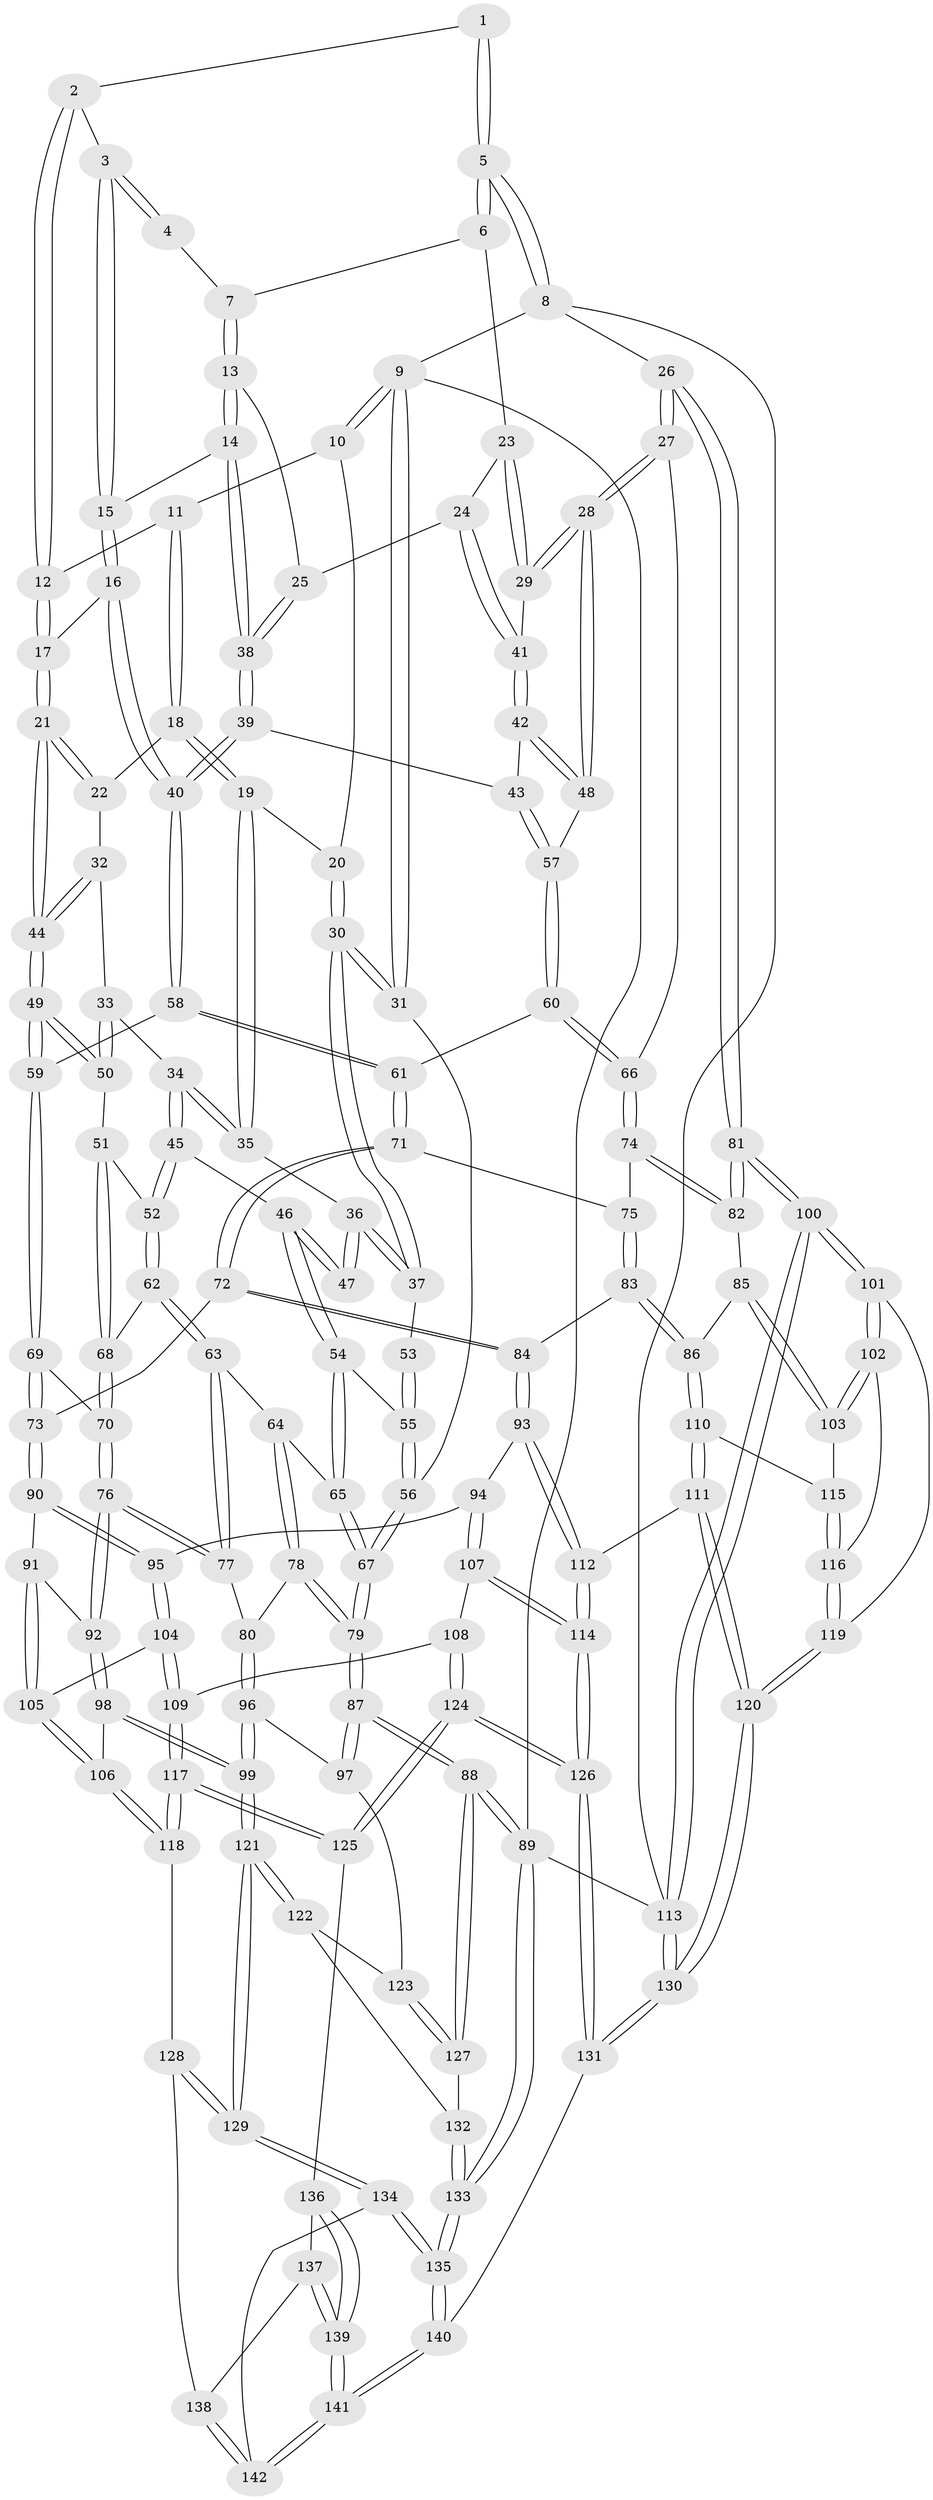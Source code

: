 // coarse degree distribution, {4: 0.45348837209302323, 3: 0.11627906976744186, 6: 0.10465116279069768, 5: 0.29069767441860467, 2: 0.023255813953488372, 7: 0.011627906976744186}
// Generated by graph-tools (version 1.1) at 2025/42/03/06/25 10:42:29]
// undirected, 142 vertices, 352 edges
graph export_dot {
graph [start="1"]
  node [color=gray90,style=filled];
  1 [pos="+0.948324433910613+0"];
  2 [pos="+0.5719546203718711+0"];
  3 [pos="+0.6985261897845942+0.07814848191159297"];
  4 [pos="+0.778622591333542+0.07685030912081464"];
  5 [pos="+1+0"];
  6 [pos="+0.9155531877251809+0.0668666487809213"];
  7 [pos="+0.7840201299643782+0.09434083261015713"];
  8 [pos="+1+0"];
  9 [pos="+0+0"];
  10 [pos="+0.12893184771402869+0"];
  11 [pos="+0.47414992621078184+0"];
  12 [pos="+0.48471974617817254+0"];
  13 [pos="+0.7866009260954192+0.13153294279456343"];
  14 [pos="+0.7107017732785221+0.15022462273086"];
  15 [pos="+0.7036828988726685+0.1471091170741646"];
  16 [pos="+0.6352659858673988+0.17892946031468926"];
  17 [pos="+0.5253723932079374+0.19481882495165512"];
  18 [pos="+0.3056836834348123+0.07924663288919759"];
  19 [pos="+0.18963767204489354+0.10221447392495413"];
  20 [pos="+0.18255759960931553+0.09421719586292164"];
  21 [pos="+0.5046433094818804+0.25288331239359213"];
  22 [pos="+0.3119818501022631+0.11231406751939393"];
  23 [pos="+0.9122103098017837+0.0747382643884166"];
  24 [pos="+0.8346949569371548+0.15410690836094776"];
  25 [pos="+0.8173631383367765+0.15012242223707234"];
  26 [pos="+1+0.32474223424917176"];
  27 [pos="+1+0.32915930641637126"];
  28 [pos="+1+0.31367456215069855"];
  29 [pos="+0.9366704672811895+0.20795398205334348"];
  30 [pos="+0+0"];
  31 [pos="+0+0"];
  32 [pos="+0.3070407193833946+0.19232417477772262"];
  33 [pos="+0.26851315073172927+0.2277555448113175"];
  34 [pos="+0.24989778233599383+0.23408972943656484"];
  35 [pos="+0.18623152058880302+0.11749362931737259"];
  36 [pos="+0.12268768968185657+0.1926417457905343"];
  37 [pos="+0+0.12800697643738368"];
  38 [pos="+0.7492926866397026+0.22262781774740054"];
  39 [pos="+0.7559697373798707+0.26961175456513053"];
  40 [pos="+0.73838719338297+0.2811145451986606"];
  41 [pos="+0.8461376861774512+0.1912614834674287"];
  42 [pos="+0.829558389746833+0.24200973442184726"];
  43 [pos="+0.7640458719803073+0.2701212387455006"];
  44 [pos="+0.5005191595793763+0.27055165203108483"];
  45 [pos="+0.2160791866342552+0.2789993008745958"];
  46 [pos="+0.1465305677158154+0.26851348067974234"];
  47 [pos="+0.1423607226531092+0.2595295318867465"];
  48 [pos="+0.9284101328846127+0.31112650976152734"];
  49 [pos="+0.500546206318101+0.2764530204475248"];
  50 [pos="+0.37032647527942764+0.3107337500258431"];
  51 [pos="+0.2969742406298782+0.3610702231700875"];
  52 [pos="+0.2491753303653362+0.35279142153761667"];
  53 [pos="+0+0.23343034008742486"];
  54 [pos="+0.0884150867830492+0.33340682517858405"];
  55 [pos="+0.06124253012663499+0.3120999585868288"];
  56 [pos="+0+0.35877431191276554"];
  57 [pos="+0.8398145953440711+0.35187887157059783"];
  58 [pos="+0.6758155507311712+0.35276040173601114"];
  59 [pos="+0.5091560898000326+0.29445812189706627"];
  60 [pos="+0.8178079078417675+0.3954570692387208"];
  61 [pos="+0.6997372831180643+0.4003660105091983"];
  62 [pos="+0.1854739307469022+0.42861897717907654"];
  63 [pos="+0.1718062188293344+0.4420429121981881"];
  64 [pos="+0.12043357445529057+0.43606581319779897"];
  65 [pos="+0.08479602876734302+0.38509374314857137"];
  66 [pos="+0.8787804000224256+0.48804867315596584"];
  67 [pos="+0+0.40925282236814936"];
  68 [pos="+0.3393350464362484+0.45109234256570707"];
  69 [pos="+0.4716257485480598+0.48127576763010776"];
  70 [pos="+0.3793809857240399+0.5150892833773745"];
  71 [pos="+0.6935449010704337+0.47729403725992137"];
  72 [pos="+0.6162668748949763+0.5322848409570414"];
  73 [pos="+0.5472727508924831+0.5427600047869316"];
  74 [pos="+0.8744006244488889+0.5018321443030002"];
  75 [pos="+0.7619453012145536+0.5235022307893119"];
  76 [pos="+0.3212853224034275+0.5776803017044858"];
  77 [pos="+0.23737497382244438+0.536949805434427"];
  78 [pos="+0.028053691392810286+0.5670846459570146"];
  79 [pos="+0+0.6126015078919262"];
  80 [pos="+0.10470675643502111+0.6105089948205589"];
  81 [pos="+1+0.5412091769584716"];
  82 [pos="+0.9062783462574558+0.5710655080979774"];
  83 [pos="+0.7553768354841555+0.6680571827911"];
  84 [pos="+0.7177534947152209+0.6698134490384899"];
  85 [pos="+0.8974737223494809+0.6100415176571201"];
  86 [pos="+0.7766252691273885+0.6799576218163519"];
  87 [pos="+0+0.7357379795599738"];
  88 [pos="+0+0.871460430209905"];
  89 [pos="+0+1"];
  90 [pos="+0.5423226689082792+0.6354381666574316"];
  91 [pos="+0.41984470973731997+0.6551490982917221"];
  92 [pos="+0.32095942530400007+0.6068405089637814"];
  93 [pos="+0.6600645936943734+0.7040550080444075"];
  94 [pos="+0.5931914012551058+0.6906920492032816"];
  95 [pos="+0.54403227926038+0.6413267738697632"];
  96 [pos="+0.16567119717805492+0.7285605526481388"];
  97 [pos="+0.024583974531545785+0.7593659049927999"];
  98 [pos="+0.283951617598626+0.7023175005249634"];
  99 [pos="+0.2075903728263062+0.7494893199160553"];
  100 [pos="+1+0.7813591361821445"];
  101 [pos="+1+0.761735254643964"];
  102 [pos="+0.9983865645783525+0.7268904240761709"];
  103 [pos="+0.9668081234373799+0.7042977012281401"];
  104 [pos="+0.4753397591038004+0.733283163288119"];
  105 [pos="+0.4590390566762966+0.7348354809011411"];
  106 [pos="+0.38990302916403613+0.7837519429592557"];
  107 [pos="+0.5501091348307634+0.7886721868813499"];
  108 [pos="+0.5364540928677556+0.7909087756790525"];
  109 [pos="+0.5338683930243401+0.7905602196559256"];
  110 [pos="+0.7926054588444393+0.7194232931798947"];
  111 [pos="+0.782234677577183+0.8074707147564004"];
  112 [pos="+0.6587088937390165+0.8178283539060877"];
  113 [pos="+1+1"];
  114 [pos="+0.6369578525347767+0.8430196040253997"];
  115 [pos="+0.8426076627476827+0.7317232453019259"];
  116 [pos="+0.8982656178887526+0.7863183261440216"];
  117 [pos="+0.43487804606808367+0.8616321004782198"];
  118 [pos="+0.39953409198483353+0.8246731587902074"];
  119 [pos="+0.8630009999018866+0.8722870055472024"];
  120 [pos="+0.8366135701461389+0.9012349390795769"];
  121 [pos="+0.20358768505232674+0.8261215805573122"];
  122 [pos="+0.11295381432276119+0.8613566890348733"];
  123 [pos="+0.07142716964674688+0.8315538998928529"];
  124 [pos="+0.5281778620046321+0.9463663950158049"];
  125 [pos="+0.43525873702345846+0.8628491653853393"];
  126 [pos="+0.6215553674739793+1"];
  127 [pos="+0.025462929393225798+0.8758980097249557"];
  128 [pos="+0.3075562256865808+0.8808705034780243"];
  129 [pos="+0.2179363929079511+0.857925237753936"];
  130 [pos="+0.8293701047354113+1"];
  131 [pos="+0.6495747914053865+1"];
  132 [pos="+0.08769552896001039+0.8910054714134897"];
  133 [pos="+0.08357822575643396+1"];
  134 [pos="+0.20306909235555892+0.9667859047884961"];
  135 [pos="+0.12920514171610756+1"];
  136 [pos="+0.41865722752709233+0.8867411648579602"];
  137 [pos="+0.3664817231286463+0.913733147519626"];
  138 [pos="+0.32072023685316775+0.9058962176035961"];
  139 [pos="+0.3665964586790224+1"];
  140 [pos="+0.3713557792562886+1"];
  141 [pos="+0.36606739925535775+1"];
  142 [pos="+0.3231669318546323+0.9328689599281469"];
  1 -- 2;
  1 -- 5;
  1 -- 5;
  2 -- 3;
  2 -- 12;
  2 -- 12;
  3 -- 4;
  3 -- 4;
  3 -- 15;
  3 -- 15;
  4 -- 7;
  5 -- 6;
  5 -- 6;
  5 -- 8;
  5 -- 8;
  6 -- 7;
  6 -- 23;
  7 -- 13;
  7 -- 13;
  8 -- 9;
  8 -- 26;
  8 -- 113;
  9 -- 10;
  9 -- 10;
  9 -- 31;
  9 -- 31;
  9 -- 89;
  10 -- 11;
  10 -- 20;
  11 -- 12;
  11 -- 18;
  11 -- 18;
  12 -- 17;
  12 -- 17;
  13 -- 14;
  13 -- 14;
  13 -- 25;
  14 -- 15;
  14 -- 38;
  14 -- 38;
  15 -- 16;
  15 -- 16;
  16 -- 17;
  16 -- 40;
  16 -- 40;
  17 -- 21;
  17 -- 21;
  18 -- 19;
  18 -- 19;
  18 -- 22;
  19 -- 20;
  19 -- 35;
  19 -- 35;
  20 -- 30;
  20 -- 30;
  21 -- 22;
  21 -- 22;
  21 -- 44;
  21 -- 44;
  22 -- 32;
  23 -- 24;
  23 -- 29;
  23 -- 29;
  24 -- 25;
  24 -- 41;
  24 -- 41;
  25 -- 38;
  25 -- 38;
  26 -- 27;
  26 -- 27;
  26 -- 81;
  26 -- 81;
  27 -- 28;
  27 -- 28;
  27 -- 66;
  28 -- 29;
  28 -- 29;
  28 -- 48;
  28 -- 48;
  29 -- 41;
  30 -- 31;
  30 -- 31;
  30 -- 37;
  30 -- 37;
  31 -- 56;
  32 -- 33;
  32 -- 44;
  32 -- 44;
  33 -- 34;
  33 -- 50;
  33 -- 50;
  34 -- 35;
  34 -- 35;
  34 -- 45;
  34 -- 45;
  35 -- 36;
  36 -- 37;
  36 -- 37;
  36 -- 47;
  36 -- 47;
  37 -- 53;
  38 -- 39;
  38 -- 39;
  39 -- 40;
  39 -- 40;
  39 -- 43;
  40 -- 58;
  40 -- 58;
  41 -- 42;
  41 -- 42;
  42 -- 43;
  42 -- 48;
  42 -- 48;
  43 -- 57;
  43 -- 57;
  44 -- 49;
  44 -- 49;
  45 -- 46;
  45 -- 52;
  45 -- 52;
  46 -- 47;
  46 -- 47;
  46 -- 54;
  46 -- 54;
  48 -- 57;
  49 -- 50;
  49 -- 50;
  49 -- 59;
  49 -- 59;
  50 -- 51;
  51 -- 52;
  51 -- 68;
  51 -- 68;
  52 -- 62;
  52 -- 62;
  53 -- 55;
  53 -- 55;
  54 -- 55;
  54 -- 65;
  54 -- 65;
  55 -- 56;
  55 -- 56;
  56 -- 67;
  56 -- 67;
  57 -- 60;
  57 -- 60;
  58 -- 59;
  58 -- 61;
  58 -- 61;
  59 -- 69;
  59 -- 69;
  60 -- 61;
  60 -- 66;
  60 -- 66;
  61 -- 71;
  61 -- 71;
  62 -- 63;
  62 -- 63;
  62 -- 68;
  63 -- 64;
  63 -- 77;
  63 -- 77;
  64 -- 65;
  64 -- 78;
  64 -- 78;
  65 -- 67;
  65 -- 67;
  66 -- 74;
  66 -- 74;
  67 -- 79;
  67 -- 79;
  68 -- 70;
  68 -- 70;
  69 -- 70;
  69 -- 73;
  69 -- 73;
  70 -- 76;
  70 -- 76;
  71 -- 72;
  71 -- 72;
  71 -- 75;
  72 -- 73;
  72 -- 84;
  72 -- 84;
  73 -- 90;
  73 -- 90;
  74 -- 75;
  74 -- 82;
  74 -- 82;
  75 -- 83;
  75 -- 83;
  76 -- 77;
  76 -- 77;
  76 -- 92;
  76 -- 92;
  77 -- 80;
  78 -- 79;
  78 -- 79;
  78 -- 80;
  79 -- 87;
  79 -- 87;
  80 -- 96;
  80 -- 96;
  81 -- 82;
  81 -- 82;
  81 -- 100;
  81 -- 100;
  82 -- 85;
  83 -- 84;
  83 -- 86;
  83 -- 86;
  84 -- 93;
  84 -- 93;
  85 -- 86;
  85 -- 103;
  85 -- 103;
  86 -- 110;
  86 -- 110;
  87 -- 88;
  87 -- 88;
  87 -- 97;
  87 -- 97;
  88 -- 89;
  88 -- 89;
  88 -- 127;
  88 -- 127;
  89 -- 133;
  89 -- 133;
  89 -- 113;
  90 -- 91;
  90 -- 95;
  90 -- 95;
  91 -- 92;
  91 -- 105;
  91 -- 105;
  92 -- 98;
  92 -- 98;
  93 -- 94;
  93 -- 112;
  93 -- 112;
  94 -- 95;
  94 -- 107;
  94 -- 107;
  95 -- 104;
  95 -- 104;
  96 -- 97;
  96 -- 99;
  96 -- 99;
  97 -- 123;
  98 -- 99;
  98 -- 99;
  98 -- 106;
  99 -- 121;
  99 -- 121;
  100 -- 101;
  100 -- 101;
  100 -- 113;
  100 -- 113;
  101 -- 102;
  101 -- 102;
  101 -- 119;
  102 -- 103;
  102 -- 103;
  102 -- 116;
  103 -- 115;
  104 -- 105;
  104 -- 109;
  104 -- 109;
  105 -- 106;
  105 -- 106;
  106 -- 118;
  106 -- 118;
  107 -- 108;
  107 -- 114;
  107 -- 114;
  108 -- 109;
  108 -- 124;
  108 -- 124;
  109 -- 117;
  109 -- 117;
  110 -- 111;
  110 -- 111;
  110 -- 115;
  111 -- 112;
  111 -- 120;
  111 -- 120;
  112 -- 114;
  112 -- 114;
  113 -- 130;
  113 -- 130;
  114 -- 126;
  114 -- 126;
  115 -- 116;
  115 -- 116;
  116 -- 119;
  116 -- 119;
  117 -- 118;
  117 -- 118;
  117 -- 125;
  117 -- 125;
  118 -- 128;
  119 -- 120;
  119 -- 120;
  120 -- 130;
  120 -- 130;
  121 -- 122;
  121 -- 122;
  121 -- 129;
  121 -- 129;
  122 -- 123;
  122 -- 132;
  123 -- 127;
  123 -- 127;
  124 -- 125;
  124 -- 125;
  124 -- 126;
  124 -- 126;
  125 -- 136;
  126 -- 131;
  126 -- 131;
  127 -- 132;
  128 -- 129;
  128 -- 129;
  128 -- 138;
  129 -- 134;
  129 -- 134;
  130 -- 131;
  130 -- 131;
  131 -- 140;
  132 -- 133;
  132 -- 133;
  133 -- 135;
  133 -- 135;
  134 -- 135;
  134 -- 135;
  134 -- 142;
  135 -- 140;
  135 -- 140;
  136 -- 137;
  136 -- 139;
  136 -- 139;
  137 -- 138;
  137 -- 139;
  137 -- 139;
  138 -- 142;
  138 -- 142;
  139 -- 141;
  139 -- 141;
  140 -- 141;
  140 -- 141;
  141 -- 142;
  141 -- 142;
}
